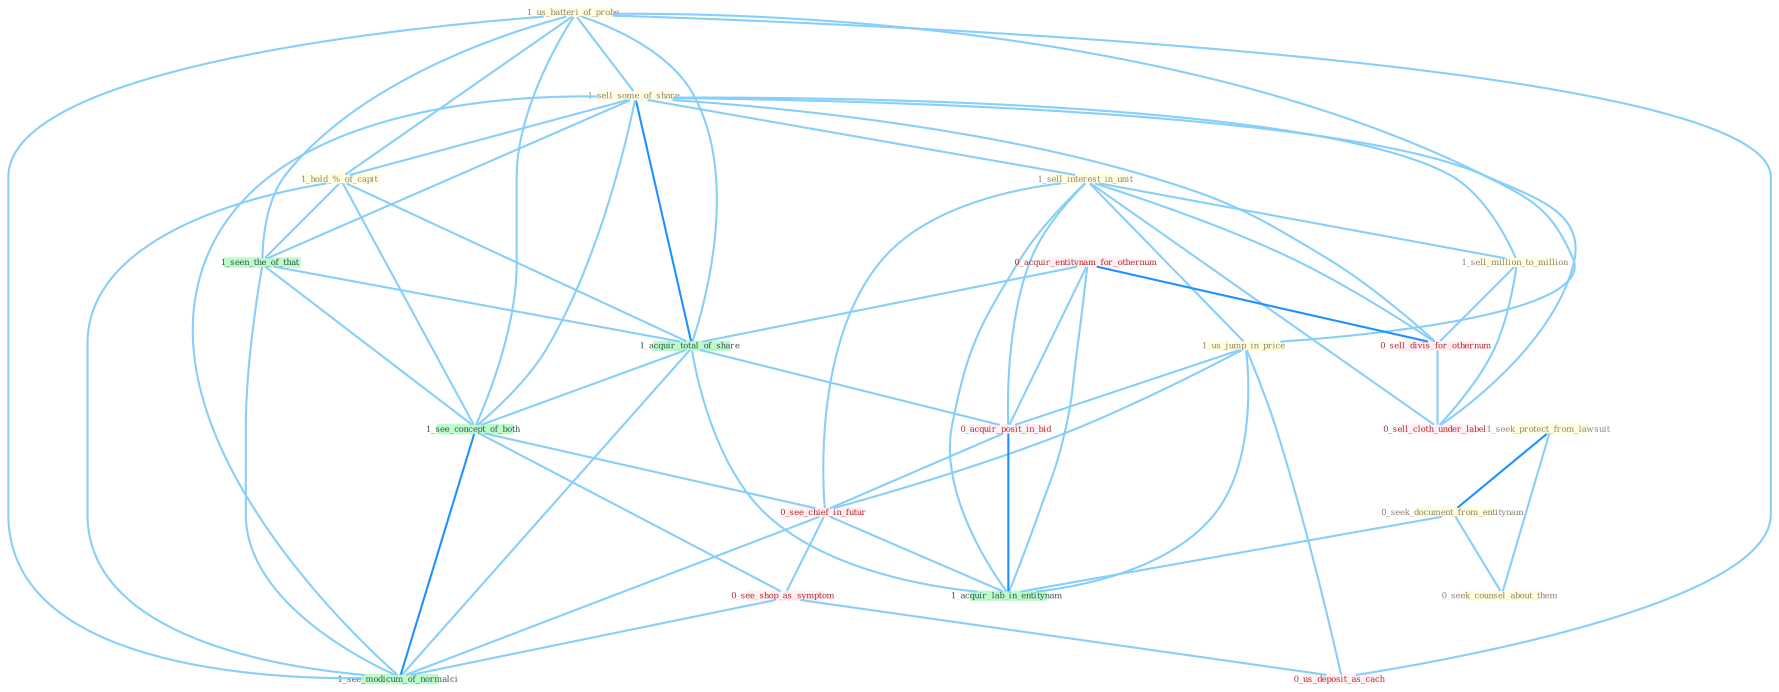 Graph G{ 
    node
    [shape=polygon,style=filled,width=.5,height=.06,color="#BDFCC9",fixedsize=true,fontsize=4,
    fontcolor="#2f4f4f"];
    {node
    [color="#ffffe0", fontcolor="#8b7d6b"] "1_us_batteri_of_probe " "1_sell_some_of_share " "1_seek_protect_from_lawsuit " "1_sell_interest_in_unit " "0_seek_document_from_entitynam " "1_us_jump_in_price " "1_hold_%_of_capit " "0_seek_counsel_about_them " "1_sell_million_to_million "}
{node [color="#fff0f5", fontcolor="#b22222"] "0_acquir_entitynam_for_othernum " "0_sell_divis_for_othernum " "0_sell_cloth_under_label " "0_acquir_posit_in_bid " "0_see_chief_in_futur " "0_see_shop_as_symptom " "0_us_deposit_as_cach "}
edge [color="#B0E2FF"];

	"1_us_batteri_of_probe " -- "1_sell_some_of_share " [w="1", color="#87cefa" ];
	"1_us_batteri_of_probe " -- "1_us_jump_in_price " [w="1", color="#87cefa" ];
	"1_us_batteri_of_probe " -- "1_hold_%_of_capit " [w="1", color="#87cefa" ];
	"1_us_batteri_of_probe " -- "1_seen_the_of_that " [w="1", color="#87cefa" ];
	"1_us_batteri_of_probe " -- "1_acquir_total_of_share " [w="1", color="#87cefa" ];
	"1_us_batteri_of_probe " -- "1_see_concept_of_both " [w="1", color="#87cefa" ];
	"1_us_batteri_of_probe " -- "0_us_deposit_as_cach " [w="1", color="#87cefa" ];
	"1_us_batteri_of_probe " -- "1_see_modicum_of_normalci " [w="1", color="#87cefa" ];
	"1_sell_some_of_share " -- "1_sell_interest_in_unit " [w="1", color="#87cefa" ];
	"1_sell_some_of_share " -- "1_hold_%_of_capit " [w="1", color="#87cefa" ];
	"1_sell_some_of_share " -- "1_sell_million_to_million " [w="1", color="#87cefa" ];
	"1_sell_some_of_share " -- "1_seen_the_of_that " [w="1", color="#87cefa" ];
	"1_sell_some_of_share " -- "0_sell_divis_for_othernum " [w="1", color="#87cefa" ];
	"1_sell_some_of_share " -- "1_acquir_total_of_share " [w="2", color="#1e90ff" , len=0.8];
	"1_sell_some_of_share " -- "0_sell_cloth_under_label " [w="1", color="#87cefa" ];
	"1_sell_some_of_share " -- "1_see_concept_of_both " [w="1", color="#87cefa" ];
	"1_sell_some_of_share " -- "1_see_modicum_of_normalci " [w="1", color="#87cefa" ];
	"1_seek_protect_from_lawsuit " -- "0_seek_document_from_entitynam " [w="2", color="#1e90ff" , len=0.8];
	"1_seek_protect_from_lawsuit " -- "0_seek_counsel_about_them " [w="1", color="#87cefa" ];
	"1_sell_interest_in_unit " -- "1_us_jump_in_price " [w="1", color="#87cefa" ];
	"1_sell_interest_in_unit " -- "1_sell_million_to_million " [w="1", color="#87cefa" ];
	"1_sell_interest_in_unit " -- "0_sell_divis_for_othernum " [w="1", color="#87cefa" ];
	"1_sell_interest_in_unit " -- "0_sell_cloth_under_label " [w="1", color="#87cefa" ];
	"1_sell_interest_in_unit " -- "0_acquir_posit_in_bid " [w="1", color="#87cefa" ];
	"1_sell_interest_in_unit " -- "0_see_chief_in_futur " [w="1", color="#87cefa" ];
	"1_sell_interest_in_unit " -- "1_acquir_lab_in_entitynam " [w="1", color="#87cefa" ];
	"0_seek_document_from_entitynam " -- "0_seek_counsel_about_them " [w="1", color="#87cefa" ];
	"0_seek_document_from_entitynam " -- "1_acquir_lab_in_entitynam " [w="1", color="#87cefa" ];
	"1_us_jump_in_price " -- "0_acquir_posit_in_bid " [w="1", color="#87cefa" ];
	"1_us_jump_in_price " -- "0_see_chief_in_futur " [w="1", color="#87cefa" ];
	"1_us_jump_in_price " -- "1_acquir_lab_in_entitynam " [w="1", color="#87cefa" ];
	"1_us_jump_in_price " -- "0_us_deposit_as_cach " [w="1", color="#87cefa" ];
	"1_hold_%_of_capit " -- "1_seen_the_of_that " [w="1", color="#87cefa" ];
	"1_hold_%_of_capit " -- "1_acquir_total_of_share " [w="1", color="#87cefa" ];
	"1_hold_%_of_capit " -- "1_see_concept_of_both " [w="1", color="#87cefa" ];
	"1_hold_%_of_capit " -- "1_see_modicum_of_normalci " [w="1", color="#87cefa" ];
	"1_sell_million_to_million " -- "0_sell_divis_for_othernum " [w="1", color="#87cefa" ];
	"1_sell_million_to_million " -- "0_sell_cloth_under_label " [w="1", color="#87cefa" ];
	"0_acquir_entitynam_for_othernum " -- "0_sell_divis_for_othernum " [w="2", color="#1e90ff" , len=0.8];
	"0_acquir_entitynam_for_othernum " -- "1_acquir_total_of_share " [w="1", color="#87cefa" ];
	"0_acquir_entitynam_for_othernum " -- "0_acquir_posit_in_bid " [w="1", color="#87cefa" ];
	"0_acquir_entitynam_for_othernum " -- "1_acquir_lab_in_entitynam " [w="1", color="#87cefa" ];
	"1_seen_the_of_that " -- "1_acquir_total_of_share " [w="1", color="#87cefa" ];
	"1_seen_the_of_that " -- "1_see_concept_of_both " [w="1", color="#87cefa" ];
	"1_seen_the_of_that " -- "1_see_modicum_of_normalci " [w="1", color="#87cefa" ];
	"0_sell_divis_for_othernum " -- "0_sell_cloth_under_label " [w="1", color="#87cefa" ];
	"1_acquir_total_of_share " -- "0_acquir_posit_in_bid " [w="1", color="#87cefa" ];
	"1_acquir_total_of_share " -- "1_see_concept_of_both " [w="1", color="#87cefa" ];
	"1_acquir_total_of_share " -- "1_acquir_lab_in_entitynam " [w="1", color="#87cefa" ];
	"1_acquir_total_of_share " -- "1_see_modicum_of_normalci " [w="1", color="#87cefa" ];
	"0_acquir_posit_in_bid " -- "0_see_chief_in_futur " [w="1", color="#87cefa" ];
	"0_acquir_posit_in_bid " -- "1_acquir_lab_in_entitynam " [w="2", color="#1e90ff" , len=0.8];
	"1_see_concept_of_both " -- "0_see_chief_in_futur " [w="1", color="#87cefa" ];
	"1_see_concept_of_both " -- "0_see_shop_as_symptom " [w="1", color="#87cefa" ];
	"1_see_concept_of_both " -- "1_see_modicum_of_normalci " [w="2", color="#1e90ff" , len=0.8];
	"0_see_chief_in_futur " -- "0_see_shop_as_symptom " [w="1", color="#87cefa" ];
	"0_see_chief_in_futur " -- "1_acquir_lab_in_entitynam " [w="1", color="#87cefa" ];
	"0_see_chief_in_futur " -- "1_see_modicum_of_normalci " [w="1", color="#87cefa" ];
	"0_see_shop_as_symptom " -- "0_us_deposit_as_cach " [w="1", color="#87cefa" ];
	"0_see_shop_as_symptom " -- "1_see_modicum_of_normalci " [w="1", color="#87cefa" ];
}